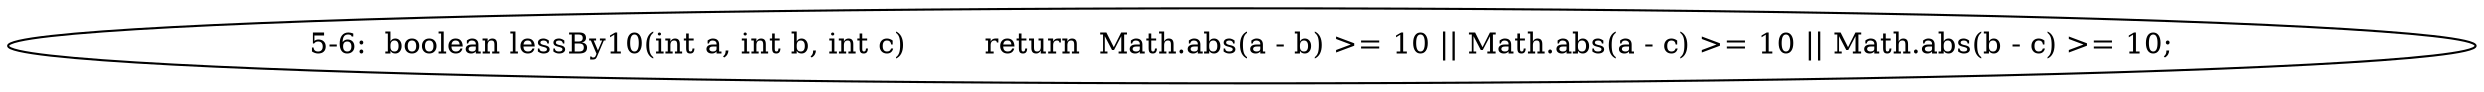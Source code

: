 digraph result_test { 
// graph-vertices
  a1  [label="5-6:  boolean lessBy10(int a, int b, int c)	return  Math.abs(a - b) >= 10 || Math.abs(a - c) >= 10 || Math.abs(b - c) >= 10;"]; 
// graph-edges
}